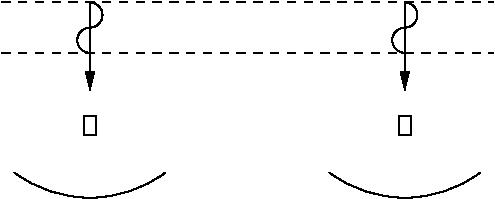 #FIG 3.2  Produced by xfig version 3.2.5a
Landscape
Center
Metric
A4      
100.00
Single
-2
1200 2
5 1 0 1 0 7 50 -1 -1 0.000 0 0 0 0 720.000 270.000 720 360 630 270 720 180
5 1 0 1 0 7 50 -1 -1 0.000 0 1 0 0 720.000 90.000 720 180 810 90 720 0
5 1 0 1 0 7 50 -1 -1 0.000 0 0 0 0 2970.000 270.000 2970 360 2880 270 2970 180
5 1 0 1 0 7 50 -1 -1 0.000 0 1 0 0 2970.000 90.000 2970 180 3060 90 2970 0
6 2430 810 3510 1440
5 1 0 1 0 7 50 -1 -1 0.000 0 1 0 0 2970.000 495.000 2430 1215 2970 1395 3510 1215
2 2 0 1 0 7 50 -1 -1 0.000 0 0 -1 0 0 5
	 2925 810 3015 810 3015 945 2925 945 2925 810
-6
6 180 810 1260 1440
5 1 0 1 0 7 50 -1 -1 0.000 0 1 0 0 720.000 495.000 180 1215 720 1395 1260 1215
2 2 0 1 0 7 50 -1 -1 0.000 0 0 -1 0 0 5
	 675 810 765 810 765 945 675 945 675 810
-6
2 1 0 1 0 7 50 -1 -1 0.000 0 0 -1 1 0 2
	1 1 1.00 60.00 120.00
	 720 0 720 630
2 1 0 1 0 7 50 -1 -1 0.000 0 0 -1 1 0 2
	1 1 1.00 60.00 120.00
	 2970 0 2970 630
2 1 1 1 0 7 50 -1 -1 4.000 0 0 7 0 0 2
	 90 360 3600 360
2 1 1 1 0 7 50 -1 -1 4.000 0 0 7 0 0 2
	 90 0 3600 0
